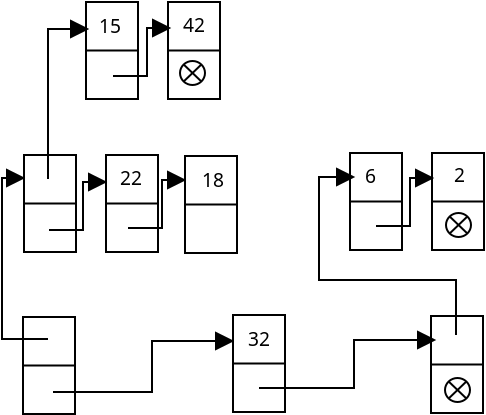 <?xml version="1.0" encoding="UTF-8"?>
<dia:diagram xmlns:dia="http://www.lysator.liu.se/~alla/dia/">
  <dia:layer name="Background" visible="true">
    <dia:group>
      <dia:object type="Standard - Box" version="0" id="O0">
        <dia:attribute name="obj_pos">
          <dia:point val="1.65,14.1"/>
        </dia:attribute>
        <dia:attribute name="obj_bb">
          <dia:rectangle val="1.6,14.05;4.3,19"/>
        </dia:attribute>
        <dia:attribute name="elem_corner">
          <dia:point val="1.65,14.1"/>
        </dia:attribute>
        <dia:attribute name="elem_width">
          <dia:real val="2.6"/>
        </dia:attribute>
        <dia:attribute name="elem_height">
          <dia:real val="4.85"/>
        </dia:attribute>
        <dia:attribute name="show_background">
          <dia:boolean val="true"/>
        </dia:attribute>
      </dia:object>
      <dia:object type="Standard - Line" version="0" id="O1">
        <dia:attribute name="obj_pos">
          <dia:point val="1.65,16.525"/>
        </dia:attribute>
        <dia:attribute name="obj_bb">
          <dia:rectangle val="1.6,16.475;4.3,16.575"/>
        </dia:attribute>
        <dia:attribute name="conn_endpoints">
          <dia:point val="1.65,16.525"/>
          <dia:point val="4.25,16.525"/>
        </dia:attribute>
        <dia:attribute name="numcp">
          <dia:int val="1"/>
        </dia:attribute>
        <dia:connections>
          <dia:connection handle="0" to="O0" connection="3"/>
          <dia:connection handle="1" to="O0" connection="4"/>
        </dia:connections>
      </dia:object>
    </dia:group>
    <dia:group>
      <dia:object type="Standard - Box" version="0" id="O2">
        <dia:attribute name="obj_pos">
          <dia:point val="12.15,14"/>
        </dia:attribute>
        <dia:attribute name="obj_bb">
          <dia:rectangle val="12.1,13.95;14.8,18.9"/>
        </dia:attribute>
        <dia:attribute name="elem_corner">
          <dia:point val="12.15,14"/>
        </dia:attribute>
        <dia:attribute name="elem_width">
          <dia:real val="2.6"/>
        </dia:attribute>
        <dia:attribute name="elem_height">
          <dia:real val="4.85"/>
        </dia:attribute>
        <dia:attribute name="show_background">
          <dia:boolean val="true"/>
        </dia:attribute>
      </dia:object>
      <dia:object type="Standard - Line" version="0" id="O3">
        <dia:attribute name="obj_pos">
          <dia:point val="12.15,16.425"/>
        </dia:attribute>
        <dia:attribute name="obj_bb">
          <dia:rectangle val="12.1,16.375;14.8,16.475"/>
        </dia:attribute>
        <dia:attribute name="conn_endpoints">
          <dia:point val="12.15,16.425"/>
          <dia:point val="14.75,16.425"/>
        </dia:attribute>
        <dia:attribute name="numcp">
          <dia:int val="1"/>
        </dia:attribute>
        <dia:connections>
          <dia:connection handle="0" to="O2" connection="3"/>
          <dia:connection handle="1" to="O2" connection="4"/>
        </dia:connections>
      </dia:object>
    </dia:group>
    <dia:group>
      <dia:object type="Standard - Box" version="0" id="O4">
        <dia:attribute name="obj_pos">
          <dia:point val="22.05,14.05"/>
        </dia:attribute>
        <dia:attribute name="obj_bb">
          <dia:rectangle val="22,14;24.7,18.95"/>
        </dia:attribute>
        <dia:attribute name="elem_corner">
          <dia:point val="22.05,14.05"/>
        </dia:attribute>
        <dia:attribute name="elem_width">
          <dia:real val="2.6"/>
        </dia:attribute>
        <dia:attribute name="elem_height">
          <dia:real val="4.85"/>
        </dia:attribute>
        <dia:attribute name="show_background">
          <dia:boolean val="true"/>
        </dia:attribute>
      </dia:object>
      <dia:object type="Standard - Line" version="0" id="O5">
        <dia:attribute name="obj_pos">
          <dia:point val="22.05,16.475"/>
        </dia:attribute>
        <dia:attribute name="obj_bb">
          <dia:rectangle val="22,16.425;24.7,16.525"/>
        </dia:attribute>
        <dia:attribute name="conn_endpoints">
          <dia:point val="22.05,16.475"/>
          <dia:point val="24.65,16.475"/>
        </dia:attribute>
        <dia:attribute name="numcp">
          <dia:int val="1"/>
        </dia:attribute>
        <dia:connections>
          <dia:connection handle="0" to="O4" connection="3"/>
          <dia:connection handle="1" to="O4" connection="4"/>
        </dia:connections>
      </dia:object>
    </dia:group>
    <dia:object type="Standard - ZigZagLine" version="0" id="O6">
      <dia:attribute name="obj_pos">
        <dia:point val="3.15,17.85"/>
      </dia:attribute>
      <dia:attribute name="obj_bb">
        <dia:rectangle val="3.1,14.5;12.2,17.9"/>
      </dia:attribute>
      <dia:attribute name="orth_points">
        <dia:point val="3.15,17.85"/>
        <dia:point val="8.1,17.85"/>
        <dia:point val="8.1,15.3"/>
        <dia:point val="12.15,15.3"/>
      </dia:attribute>
      <dia:attribute name="orth_orient">
        <dia:enum val="0"/>
        <dia:enum val="1"/>
        <dia:enum val="0"/>
      </dia:attribute>
      <dia:attribute name="autorouting">
        <dia:boolean val="false"/>
      </dia:attribute>
      <dia:attribute name="end_arrow">
        <dia:enum val="3"/>
      </dia:attribute>
      <dia:attribute name="end_arrow_length">
        <dia:real val="0.8"/>
      </dia:attribute>
      <dia:attribute name="end_arrow_width">
        <dia:real val="0.8"/>
      </dia:attribute>
    </dia:object>
    <dia:object type="Standard - ZigZagLine" version="0" id="O7">
      <dia:attribute name="obj_pos">
        <dia:point val="13.45,17.65"/>
      </dia:attribute>
      <dia:attribute name="obj_bb">
        <dia:rectangle val="13.4,14.45;22.3,17.7"/>
      </dia:attribute>
      <dia:attribute name="orth_points">
        <dia:point val="13.45,17.65"/>
        <dia:point val="18.2,17.65"/>
        <dia:point val="18.2,15.25"/>
        <dia:point val="22.25,15.25"/>
      </dia:attribute>
      <dia:attribute name="orth_orient">
        <dia:enum val="0"/>
        <dia:enum val="1"/>
        <dia:enum val="0"/>
      </dia:attribute>
      <dia:attribute name="autorouting">
        <dia:boolean val="false"/>
      </dia:attribute>
      <dia:attribute name="end_arrow">
        <dia:enum val="3"/>
      </dia:attribute>
      <dia:attribute name="end_arrow_length">
        <dia:real val="0.8"/>
      </dia:attribute>
      <dia:attribute name="end_arrow_width">
        <dia:real val="0.8"/>
      </dia:attribute>
    </dia:object>
    <dia:object type="Standard - Text" version="0" id="O8">
      <dia:attribute name="obj_pos">
        <dia:point val="12.9,15.55"/>
      </dia:attribute>
      <dia:attribute name="obj_bb">
        <dia:rectangle val="12.9,14.62;14.03,16.21"/>
      </dia:attribute>
      <dia:attribute name="text">
        <dia:composite type="text">
          <dia:attribute name="string">
            <dia:string>#32#</dia:string>
          </dia:attribute>
          <dia:attribute name="font">
            <dia:font family="sans" style="0" name="Helvetica"/>
          </dia:attribute>
          <dia:attribute name="height">
            <dia:real val="1.2"/>
          </dia:attribute>
          <dia:attribute name="pos">
            <dia:point val="12.9,15.55"/>
          </dia:attribute>
          <dia:attribute name="color">
            <dia:color val="#000000"/>
          </dia:attribute>
          <dia:attribute name="alignment">
            <dia:enum val="0"/>
          </dia:attribute>
        </dia:composite>
      </dia:attribute>
    </dia:object>
    <dia:group>
      <dia:object type="Standard - Box" version="0" id="O9">
        <dia:attribute name="obj_pos">
          <dia:point val="1.7,6"/>
        </dia:attribute>
        <dia:attribute name="obj_bb">
          <dia:rectangle val="1.65,5.95;4.35,10.9"/>
        </dia:attribute>
        <dia:attribute name="elem_corner">
          <dia:point val="1.7,6"/>
        </dia:attribute>
        <dia:attribute name="elem_width">
          <dia:real val="2.6"/>
        </dia:attribute>
        <dia:attribute name="elem_height">
          <dia:real val="4.85"/>
        </dia:attribute>
        <dia:attribute name="show_background">
          <dia:boolean val="true"/>
        </dia:attribute>
      </dia:object>
      <dia:object type="Standard - Line" version="0" id="O10">
        <dia:attribute name="obj_pos">
          <dia:point val="1.7,8.425"/>
        </dia:attribute>
        <dia:attribute name="obj_bb">
          <dia:rectangle val="1.65,8.375;4.35,8.475"/>
        </dia:attribute>
        <dia:attribute name="conn_endpoints">
          <dia:point val="1.7,8.425"/>
          <dia:point val="4.3,8.425"/>
        </dia:attribute>
        <dia:attribute name="numcp">
          <dia:int val="1"/>
        </dia:attribute>
        <dia:connections>
          <dia:connection handle="0" to="O9" connection="3"/>
          <dia:connection handle="1" to="O9" connection="4"/>
        </dia:connections>
      </dia:object>
    </dia:group>
    <dia:group>
      <dia:object type="Standard - Box" version="0" id="O11">
        <dia:attribute name="obj_pos">
          <dia:point val="5.8,6"/>
        </dia:attribute>
        <dia:attribute name="obj_bb">
          <dia:rectangle val="5.75,5.95;8.45,10.9"/>
        </dia:attribute>
        <dia:attribute name="elem_corner">
          <dia:point val="5.8,6"/>
        </dia:attribute>
        <dia:attribute name="elem_width">
          <dia:real val="2.6"/>
        </dia:attribute>
        <dia:attribute name="elem_height">
          <dia:real val="4.85"/>
        </dia:attribute>
        <dia:attribute name="show_background">
          <dia:boolean val="true"/>
        </dia:attribute>
      </dia:object>
      <dia:object type="Standard - Line" version="0" id="O12">
        <dia:attribute name="obj_pos">
          <dia:point val="5.8,8.425"/>
        </dia:attribute>
        <dia:attribute name="obj_bb">
          <dia:rectangle val="5.75,8.375;8.45,8.475"/>
        </dia:attribute>
        <dia:attribute name="conn_endpoints">
          <dia:point val="5.8,8.425"/>
          <dia:point val="8.4,8.425"/>
        </dia:attribute>
        <dia:attribute name="numcp">
          <dia:int val="1"/>
        </dia:attribute>
        <dia:connections>
          <dia:connection handle="0" to="O11" connection="3"/>
          <dia:connection handle="1" to="O11" connection="4"/>
        </dia:connections>
      </dia:object>
    </dia:group>
    <dia:group>
      <dia:object type="Standard - Box" version="0" id="O13">
        <dia:attribute name="obj_pos">
          <dia:point val="9.75,6.05"/>
        </dia:attribute>
        <dia:attribute name="obj_bb">
          <dia:rectangle val="9.7,6;12.4,10.95"/>
        </dia:attribute>
        <dia:attribute name="elem_corner">
          <dia:point val="9.75,6.05"/>
        </dia:attribute>
        <dia:attribute name="elem_width">
          <dia:real val="2.6"/>
        </dia:attribute>
        <dia:attribute name="elem_height">
          <dia:real val="4.85"/>
        </dia:attribute>
        <dia:attribute name="show_background">
          <dia:boolean val="true"/>
        </dia:attribute>
      </dia:object>
      <dia:object type="Standard - Line" version="0" id="O14">
        <dia:attribute name="obj_pos">
          <dia:point val="9.75,8.475"/>
        </dia:attribute>
        <dia:attribute name="obj_bb">
          <dia:rectangle val="9.7,8.425;12.4,8.525"/>
        </dia:attribute>
        <dia:attribute name="conn_endpoints">
          <dia:point val="9.75,8.475"/>
          <dia:point val="12.35,8.475"/>
        </dia:attribute>
        <dia:attribute name="numcp">
          <dia:int val="1"/>
        </dia:attribute>
        <dia:connections>
          <dia:connection handle="0" to="O13" connection="3"/>
          <dia:connection handle="1" to="O13" connection="4"/>
        </dia:connections>
      </dia:object>
    </dia:group>
    <dia:group>
      <dia:object type="Standard - Box" version="0" id="O15">
        <dia:attribute name="obj_pos">
          <dia:point val="18,5.9"/>
        </dia:attribute>
        <dia:attribute name="obj_bb">
          <dia:rectangle val="17.95,5.85;20.65,10.8"/>
        </dia:attribute>
        <dia:attribute name="elem_corner">
          <dia:point val="18,5.9"/>
        </dia:attribute>
        <dia:attribute name="elem_width">
          <dia:real val="2.6"/>
        </dia:attribute>
        <dia:attribute name="elem_height">
          <dia:real val="4.85"/>
        </dia:attribute>
        <dia:attribute name="show_background">
          <dia:boolean val="true"/>
        </dia:attribute>
      </dia:object>
      <dia:object type="Standard - Line" version="0" id="O16">
        <dia:attribute name="obj_pos">
          <dia:point val="18,8.325"/>
        </dia:attribute>
        <dia:attribute name="obj_bb">
          <dia:rectangle val="17.95,8.275;20.65,8.375"/>
        </dia:attribute>
        <dia:attribute name="conn_endpoints">
          <dia:point val="18,8.325"/>
          <dia:point val="20.6,8.325"/>
        </dia:attribute>
        <dia:attribute name="numcp">
          <dia:int val="1"/>
        </dia:attribute>
        <dia:connections>
          <dia:connection handle="0" to="O15" connection="3"/>
          <dia:connection handle="1" to="O15" connection="4"/>
        </dia:connections>
      </dia:object>
    </dia:group>
    <dia:group>
      <dia:object type="Standard - Box" version="0" id="O17">
        <dia:attribute name="obj_pos">
          <dia:point val="22.1,5.9"/>
        </dia:attribute>
        <dia:attribute name="obj_bb">
          <dia:rectangle val="22.05,5.85;24.75,10.8"/>
        </dia:attribute>
        <dia:attribute name="elem_corner">
          <dia:point val="22.1,5.9"/>
        </dia:attribute>
        <dia:attribute name="elem_width">
          <dia:real val="2.6"/>
        </dia:attribute>
        <dia:attribute name="elem_height">
          <dia:real val="4.85"/>
        </dia:attribute>
        <dia:attribute name="show_background">
          <dia:boolean val="true"/>
        </dia:attribute>
      </dia:object>
      <dia:object type="Standard - Line" version="0" id="O18">
        <dia:attribute name="obj_pos">
          <dia:point val="22.1,8.325"/>
        </dia:attribute>
        <dia:attribute name="obj_bb">
          <dia:rectangle val="22.05,8.275;24.75,8.375"/>
        </dia:attribute>
        <dia:attribute name="conn_endpoints">
          <dia:point val="22.1,8.325"/>
          <dia:point val="24.7,8.325"/>
        </dia:attribute>
        <dia:attribute name="numcp">
          <dia:int val="1"/>
        </dia:attribute>
        <dia:connections>
          <dia:connection handle="0" to="O17" connection="3"/>
          <dia:connection handle="1" to="O17" connection="4"/>
        </dia:connections>
      </dia:object>
    </dia:group>
    <dia:object type="Standard - ZigZagLine" version="0" id="O19">
      <dia:attribute name="obj_pos">
        <dia:point val="2.9,15.2"/>
      </dia:attribute>
      <dia:attribute name="obj_bb">
        <dia:rectangle val="0.55,6.35;2.95,15.25"/>
      </dia:attribute>
      <dia:attribute name="orth_points">
        <dia:point val="2.9,15.2"/>
        <dia:point val="0.6,15.2"/>
        <dia:point val="0.6,7.15"/>
        <dia:point val="1.7,7.15"/>
      </dia:attribute>
      <dia:attribute name="orth_orient">
        <dia:enum val="0"/>
        <dia:enum val="1"/>
        <dia:enum val="0"/>
      </dia:attribute>
      <dia:attribute name="autorouting">
        <dia:boolean val="false"/>
      </dia:attribute>
      <dia:attribute name="end_arrow">
        <dia:enum val="3"/>
      </dia:attribute>
      <dia:attribute name="end_arrow_length">
        <dia:real val="0.8"/>
      </dia:attribute>
      <dia:attribute name="end_arrow_width">
        <dia:real val="0.8"/>
      </dia:attribute>
    </dia:object>
    <dia:group>
      <dia:object type="Standard - Box" version="0" id="O20">
        <dia:attribute name="obj_pos">
          <dia:point val="4.8,-1.65"/>
        </dia:attribute>
        <dia:attribute name="obj_bb">
          <dia:rectangle val="4.75,-1.7;7.45,3.25"/>
        </dia:attribute>
        <dia:attribute name="elem_corner">
          <dia:point val="4.8,-1.65"/>
        </dia:attribute>
        <dia:attribute name="elem_width">
          <dia:real val="2.6"/>
        </dia:attribute>
        <dia:attribute name="elem_height">
          <dia:real val="4.85"/>
        </dia:attribute>
        <dia:attribute name="show_background">
          <dia:boolean val="true"/>
        </dia:attribute>
      </dia:object>
      <dia:object type="Standard - Line" version="0" id="O21">
        <dia:attribute name="obj_pos">
          <dia:point val="4.8,0.775"/>
        </dia:attribute>
        <dia:attribute name="obj_bb">
          <dia:rectangle val="4.75,0.725;7.45,0.825"/>
        </dia:attribute>
        <dia:attribute name="conn_endpoints">
          <dia:point val="4.8,0.775"/>
          <dia:point val="7.4,0.775"/>
        </dia:attribute>
        <dia:attribute name="numcp">
          <dia:int val="1"/>
        </dia:attribute>
        <dia:connections>
          <dia:connection handle="0" to="O20" connection="3"/>
          <dia:connection handle="1" to="O20" connection="4"/>
        </dia:connections>
      </dia:object>
    </dia:group>
    <dia:group>
      <dia:object type="Standard - Box" version="0" id="O22">
        <dia:attribute name="obj_pos">
          <dia:point val="8.9,-1.65"/>
        </dia:attribute>
        <dia:attribute name="obj_bb">
          <dia:rectangle val="8.85,-1.7;11.55,3.25"/>
        </dia:attribute>
        <dia:attribute name="elem_corner">
          <dia:point val="8.9,-1.65"/>
        </dia:attribute>
        <dia:attribute name="elem_width">
          <dia:real val="2.6"/>
        </dia:attribute>
        <dia:attribute name="elem_height">
          <dia:real val="4.85"/>
        </dia:attribute>
        <dia:attribute name="show_background">
          <dia:boolean val="true"/>
        </dia:attribute>
      </dia:object>
      <dia:object type="Standard - Line" version="0" id="O23">
        <dia:attribute name="obj_pos">
          <dia:point val="8.9,0.775"/>
        </dia:attribute>
        <dia:attribute name="obj_bb">
          <dia:rectangle val="8.85,0.725;11.55,0.825"/>
        </dia:attribute>
        <dia:attribute name="conn_endpoints">
          <dia:point val="8.9,0.775"/>
          <dia:point val="11.5,0.775"/>
        </dia:attribute>
        <dia:attribute name="numcp">
          <dia:int val="1"/>
        </dia:attribute>
        <dia:connections>
          <dia:connection handle="0" to="O22" connection="3"/>
          <dia:connection handle="1" to="O22" connection="4"/>
        </dia:connections>
      </dia:object>
    </dia:group>
    <dia:object type="Standard - ZigZagLine" version="0" id="O24">
      <dia:attribute name="obj_pos">
        <dia:point val="2.9,7.2"/>
      </dia:attribute>
      <dia:attribute name="obj_bb">
        <dia:rectangle val="2.85,-1.1;4.95,7.25"/>
      </dia:attribute>
      <dia:attribute name="orth_points">
        <dia:point val="2.9,7.2"/>
        <dia:point val="2.9,-0.3"/>
        <dia:point val="4.9,-0.3"/>
      </dia:attribute>
      <dia:attribute name="orth_orient">
        <dia:enum val="1"/>
        <dia:enum val="0"/>
      </dia:attribute>
      <dia:attribute name="autorouting">
        <dia:boolean val="false"/>
      </dia:attribute>
      <dia:attribute name="end_arrow">
        <dia:enum val="3"/>
      </dia:attribute>
      <dia:attribute name="end_arrow_length">
        <dia:real val="0.8"/>
      </dia:attribute>
      <dia:attribute name="end_arrow_width">
        <dia:real val="0.8"/>
      </dia:attribute>
    </dia:object>
    <dia:object type="Standard - ZigZagLine" version="0" id="O25">
      <dia:attribute name="obj_pos">
        <dia:point val="2.95,9.75"/>
      </dia:attribute>
      <dia:attribute name="obj_bb">
        <dia:rectangle val="2.9,6.55;5.85,9.8"/>
      </dia:attribute>
      <dia:attribute name="orth_points">
        <dia:point val="2.95,9.75"/>
        <dia:point val="4.65,9.75"/>
        <dia:point val="4.65,7.35"/>
        <dia:point val="5.8,7.35"/>
      </dia:attribute>
      <dia:attribute name="orth_orient">
        <dia:enum val="0"/>
        <dia:enum val="1"/>
        <dia:enum val="0"/>
      </dia:attribute>
      <dia:attribute name="autorouting">
        <dia:boolean val="false"/>
      </dia:attribute>
      <dia:attribute name="end_arrow">
        <dia:enum val="3"/>
      </dia:attribute>
      <dia:attribute name="end_arrow_length">
        <dia:real val="0.8"/>
      </dia:attribute>
      <dia:attribute name="end_arrow_width">
        <dia:real val="0.8"/>
      </dia:attribute>
    </dia:object>
    <dia:object type="Standard - ZigZagLine" version="0" id="O26">
      <dia:attribute name="obj_pos">
        <dia:point val="6.9,9.65"/>
      </dia:attribute>
      <dia:attribute name="obj_bb">
        <dia:rectangle val="6.85,6.45;9.8,9.7"/>
      </dia:attribute>
      <dia:attribute name="orth_points">
        <dia:point val="6.9,9.65"/>
        <dia:point val="8.6,9.65"/>
        <dia:point val="8.6,7.25"/>
        <dia:point val="9.75,7.25"/>
      </dia:attribute>
      <dia:attribute name="orth_orient">
        <dia:enum val="0"/>
        <dia:enum val="1"/>
        <dia:enum val="0"/>
      </dia:attribute>
      <dia:attribute name="autorouting">
        <dia:boolean val="false"/>
      </dia:attribute>
      <dia:attribute name="end_arrow">
        <dia:enum val="3"/>
      </dia:attribute>
      <dia:attribute name="end_arrow_length">
        <dia:real val="0.8"/>
      </dia:attribute>
      <dia:attribute name="end_arrow_width">
        <dia:real val="0.8"/>
      </dia:attribute>
    </dia:object>
    <dia:object type="Standard - ZigZagLine" version="0" id="O27">
      <dia:attribute name="obj_pos">
        <dia:point val="6.15,2.05"/>
      </dia:attribute>
      <dia:attribute name="obj_bb">
        <dia:rectangle val="6.1,-1.15;9.05,2.1"/>
      </dia:attribute>
      <dia:attribute name="orth_points">
        <dia:point val="6.15,2.05"/>
        <dia:point val="7.85,2.05"/>
        <dia:point val="7.85,-0.35"/>
        <dia:point val="9,-0.35"/>
      </dia:attribute>
      <dia:attribute name="orth_orient">
        <dia:enum val="0"/>
        <dia:enum val="1"/>
        <dia:enum val="0"/>
      </dia:attribute>
      <dia:attribute name="autorouting">
        <dia:boolean val="false"/>
      </dia:attribute>
      <dia:attribute name="end_arrow">
        <dia:enum val="3"/>
      </dia:attribute>
      <dia:attribute name="end_arrow_length">
        <dia:real val="0.8"/>
      </dia:attribute>
      <dia:attribute name="end_arrow_width">
        <dia:real val="0.8"/>
      </dia:attribute>
    </dia:object>
    <dia:object type="Standard - ZigZagLine" version="0" id="O28">
      <dia:attribute name="obj_pos">
        <dia:point val="19.3,9.55"/>
      </dia:attribute>
      <dia:attribute name="obj_bb">
        <dia:rectangle val="19.25,6.35;22.2,9.6"/>
      </dia:attribute>
      <dia:attribute name="orth_points">
        <dia:point val="19.3,9.55"/>
        <dia:point val="21,9.55"/>
        <dia:point val="21,7.15"/>
        <dia:point val="22.15,7.15"/>
      </dia:attribute>
      <dia:attribute name="orth_orient">
        <dia:enum val="0"/>
        <dia:enum val="1"/>
        <dia:enum val="0"/>
      </dia:attribute>
      <dia:attribute name="autorouting">
        <dia:boolean val="false"/>
      </dia:attribute>
      <dia:attribute name="end_arrow">
        <dia:enum val="3"/>
      </dia:attribute>
      <dia:attribute name="end_arrow_length">
        <dia:real val="0.8"/>
      </dia:attribute>
      <dia:attribute name="end_arrow_width">
        <dia:real val="0.8"/>
      </dia:attribute>
    </dia:object>
    <dia:object type="SDL - Return" version="0" id="O29">
      <dia:attribute name="obj_pos">
        <dia:point val="9.5,1.3"/>
      </dia:attribute>
      <dia:attribute name="obj_bb">
        <dia:rectangle val="9.45,1.25;10.8,2.55"/>
      </dia:attribute>
      <dia:attribute name="elem_corner">
        <dia:point val="9.5,1.3"/>
      </dia:attribute>
      <dia:attribute name="elem_width">
        <dia:real val="1.25"/>
      </dia:attribute>
      <dia:attribute name="elem_height">
        <dia:real val="1.2"/>
      </dia:attribute>
      <dia:attribute name="show_background">
        <dia:boolean val="true"/>
      </dia:attribute>
      <dia:attribute name="flip_horizontal">
        <dia:boolean val="false"/>
      </dia:attribute>
      <dia:attribute name="flip_vertical">
        <dia:boolean val="false"/>
      </dia:attribute>
      <dia:attribute name="padding">
        <dia:real val="0.354"/>
      </dia:attribute>
    </dia:object>
    <dia:object type="SDL - Return" version="0" id="O30">
      <dia:attribute name="obj_pos">
        <dia:point val="22.8,8.9"/>
      </dia:attribute>
      <dia:attribute name="obj_bb">
        <dia:rectangle val="22.75,8.85;24.1,10.15"/>
      </dia:attribute>
      <dia:attribute name="elem_corner">
        <dia:point val="22.8,8.9"/>
      </dia:attribute>
      <dia:attribute name="elem_width">
        <dia:real val="1.25"/>
      </dia:attribute>
      <dia:attribute name="elem_height">
        <dia:real val="1.2"/>
      </dia:attribute>
      <dia:attribute name="show_background">
        <dia:boolean val="true"/>
      </dia:attribute>
      <dia:attribute name="flip_horizontal">
        <dia:boolean val="false"/>
      </dia:attribute>
      <dia:attribute name="flip_vertical">
        <dia:boolean val="false"/>
      </dia:attribute>
      <dia:attribute name="padding">
        <dia:real val="0.354"/>
      </dia:attribute>
    </dia:object>
    <dia:object type="SDL - Return" version="0" id="O31">
      <dia:attribute name="obj_pos">
        <dia:point val="22.75,17.15"/>
      </dia:attribute>
      <dia:attribute name="obj_bb">
        <dia:rectangle val="22.7,17.1;24.05,18.4"/>
      </dia:attribute>
      <dia:attribute name="elem_corner">
        <dia:point val="22.75,17.15"/>
      </dia:attribute>
      <dia:attribute name="elem_width">
        <dia:real val="1.25"/>
      </dia:attribute>
      <dia:attribute name="elem_height">
        <dia:real val="1.2"/>
      </dia:attribute>
      <dia:attribute name="show_background">
        <dia:boolean val="true"/>
      </dia:attribute>
      <dia:attribute name="flip_horizontal">
        <dia:boolean val="false"/>
      </dia:attribute>
      <dia:attribute name="flip_vertical">
        <dia:boolean val="false"/>
      </dia:attribute>
      <dia:attribute name="padding">
        <dia:real val="0.354"/>
      </dia:attribute>
    </dia:object>
    <dia:object type="Standard - ZigZagLine" version="0" id="O32">
      <dia:attribute name="obj_pos">
        <dia:point val="23.3,15"/>
      </dia:attribute>
      <dia:attribute name="obj_bb">
        <dia:rectangle val="16.4,6.3;23.35,15.05"/>
      </dia:attribute>
      <dia:attribute name="orth_points">
        <dia:point val="23.3,15"/>
        <dia:point val="23.3,12.25"/>
        <dia:point val="16.45,12.25"/>
        <dia:point val="16.45,7.1"/>
        <dia:point val="18.2,7.1"/>
      </dia:attribute>
      <dia:attribute name="orth_orient">
        <dia:enum val="1"/>
        <dia:enum val="0"/>
        <dia:enum val="1"/>
        <dia:enum val="0"/>
      </dia:attribute>
      <dia:attribute name="autorouting">
        <dia:boolean val="false"/>
      </dia:attribute>
      <dia:attribute name="end_arrow">
        <dia:enum val="3"/>
      </dia:attribute>
      <dia:attribute name="end_arrow_length">
        <dia:real val="0.8"/>
      </dia:attribute>
      <dia:attribute name="end_arrow_width">
        <dia:real val="0.8"/>
      </dia:attribute>
    </dia:object>
    <dia:object type="Standard - Text" version="0" id="O33">
      <dia:attribute name="obj_pos">
        <dia:point val="6.5,7.5"/>
      </dia:attribute>
      <dia:attribute name="obj_bb">
        <dia:rectangle val="6.5,6.57;7.63,8.16"/>
      </dia:attribute>
      <dia:attribute name="text">
        <dia:composite type="text">
          <dia:attribute name="string">
            <dia:string>#22#</dia:string>
          </dia:attribute>
          <dia:attribute name="font">
            <dia:font family="sans" style="0" name="Helvetica"/>
          </dia:attribute>
          <dia:attribute name="height">
            <dia:real val="1.2"/>
          </dia:attribute>
          <dia:attribute name="pos">
            <dia:point val="6.5,7.5"/>
          </dia:attribute>
          <dia:attribute name="color">
            <dia:color val="#000000"/>
          </dia:attribute>
          <dia:attribute name="alignment">
            <dia:enum val="0"/>
          </dia:attribute>
        </dia:composite>
      </dia:attribute>
    </dia:object>
    <dia:object type="Standard - Text" version="0" id="O34">
      <dia:attribute name="obj_pos">
        <dia:point val="10.6,7.6"/>
      </dia:attribute>
      <dia:attribute name="obj_bb">
        <dia:rectangle val="10.6,6.67;11.73,8.26"/>
      </dia:attribute>
      <dia:attribute name="text">
        <dia:composite type="text">
          <dia:attribute name="string">
            <dia:string>#18#</dia:string>
          </dia:attribute>
          <dia:attribute name="font">
            <dia:font family="sans" style="0" name="Helvetica"/>
          </dia:attribute>
          <dia:attribute name="height">
            <dia:real val="1.2"/>
          </dia:attribute>
          <dia:attribute name="pos">
            <dia:point val="10.6,7.6"/>
          </dia:attribute>
          <dia:attribute name="color">
            <dia:color val="#000000"/>
          </dia:attribute>
          <dia:attribute name="alignment">
            <dia:enum val="0"/>
          </dia:attribute>
        </dia:composite>
      </dia:attribute>
    </dia:object>
    <dia:object type="Standard - Text" version="0" id="O35">
      <dia:attribute name="obj_pos">
        <dia:point val="5.45,-0.1"/>
      </dia:attribute>
      <dia:attribute name="obj_bb">
        <dia:rectangle val="5.45,-1.03;6.58,0.56"/>
      </dia:attribute>
      <dia:attribute name="text">
        <dia:composite type="text">
          <dia:attribute name="string">
            <dia:string>#15#</dia:string>
          </dia:attribute>
          <dia:attribute name="font">
            <dia:font family="sans" style="0" name="Helvetica"/>
          </dia:attribute>
          <dia:attribute name="height">
            <dia:real val="1.2"/>
          </dia:attribute>
          <dia:attribute name="pos">
            <dia:point val="5.45,-0.1"/>
          </dia:attribute>
          <dia:attribute name="color">
            <dia:color val="#000000"/>
          </dia:attribute>
          <dia:attribute name="alignment">
            <dia:enum val="0"/>
          </dia:attribute>
        </dia:composite>
      </dia:attribute>
    </dia:object>
    <dia:object type="Standard - Text" version="0" id="O36">
      <dia:attribute name="obj_pos">
        <dia:point val="18.75,7.4"/>
      </dia:attribute>
      <dia:attribute name="obj_bb">
        <dia:rectangle val="18.75,6.47;19.33,8.06"/>
      </dia:attribute>
      <dia:attribute name="text">
        <dia:composite type="text">
          <dia:attribute name="string">
            <dia:string>#6#</dia:string>
          </dia:attribute>
          <dia:attribute name="font">
            <dia:font family="sans" style="0" name="Helvetica"/>
          </dia:attribute>
          <dia:attribute name="height">
            <dia:real val="1.2"/>
          </dia:attribute>
          <dia:attribute name="pos">
            <dia:point val="18.75,7.4"/>
          </dia:attribute>
          <dia:attribute name="color">
            <dia:color val="#000000"/>
          </dia:attribute>
          <dia:attribute name="alignment">
            <dia:enum val="0"/>
          </dia:attribute>
        </dia:composite>
      </dia:attribute>
    </dia:object>
    <dia:object type="Standard - Text" version="0" id="O37">
      <dia:attribute name="obj_pos">
        <dia:point val="23.2,7.35"/>
      </dia:attribute>
      <dia:attribute name="obj_bb">
        <dia:rectangle val="23.2,6.42;23.78,8.01"/>
      </dia:attribute>
      <dia:attribute name="text">
        <dia:composite type="text">
          <dia:attribute name="string">
            <dia:string>#2#</dia:string>
          </dia:attribute>
          <dia:attribute name="font">
            <dia:font family="sans" style="0" name="Helvetica"/>
          </dia:attribute>
          <dia:attribute name="height">
            <dia:real val="1.2"/>
          </dia:attribute>
          <dia:attribute name="pos">
            <dia:point val="23.2,7.35"/>
          </dia:attribute>
          <dia:attribute name="color">
            <dia:color val="#000000"/>
          </dia:attribute>
          <dia:attribute name="alignment">
            <dia:enum val="0"/>
          </dia:attribute>
        </dia:composite>
      </dia:attribute>
    </dia:object>
    <dia:object type="Standard - Text" version="0" id="O38">
      <dia:attribute name="obj_pos">
        <dia:point val="9.65,-0.15"/>
      </dia:attribute>
      <dia:attribute name="obj_bb">
        <dia:rectangle val="9.65,-1.08;10.83,0.51"/>
      </dia:attribute>
      <dia:attribute name="text">
        <dia:composite type="text">
          <dia:attribute name="string">
            <dia:string>#42#</dia:string>
          </dia:attribute>
          <dia:attribute name="font">
            <dia:font family="sans" style="0" name="Helvetica"/>
          </dia:attribute>
          <dia:attribute name="height">
            <dia:real val="1.2"/>
          </dia:attribute>
          <dia:attribute name="pos">
            <dia:point val="9.65,-0.15"/>
          </dia:attribute>
          <dia:attribute name="color">
            <dia:color val="#000000"/>
          </dia:attribute>
          <dia:attribute name="alignment">
            <dia:enum val="0"/>
          </dia:attribute>
        </dia:composite>
      </dia:attribute>
    </dia:object>
  </dia:layer>
</dia:diagram>
